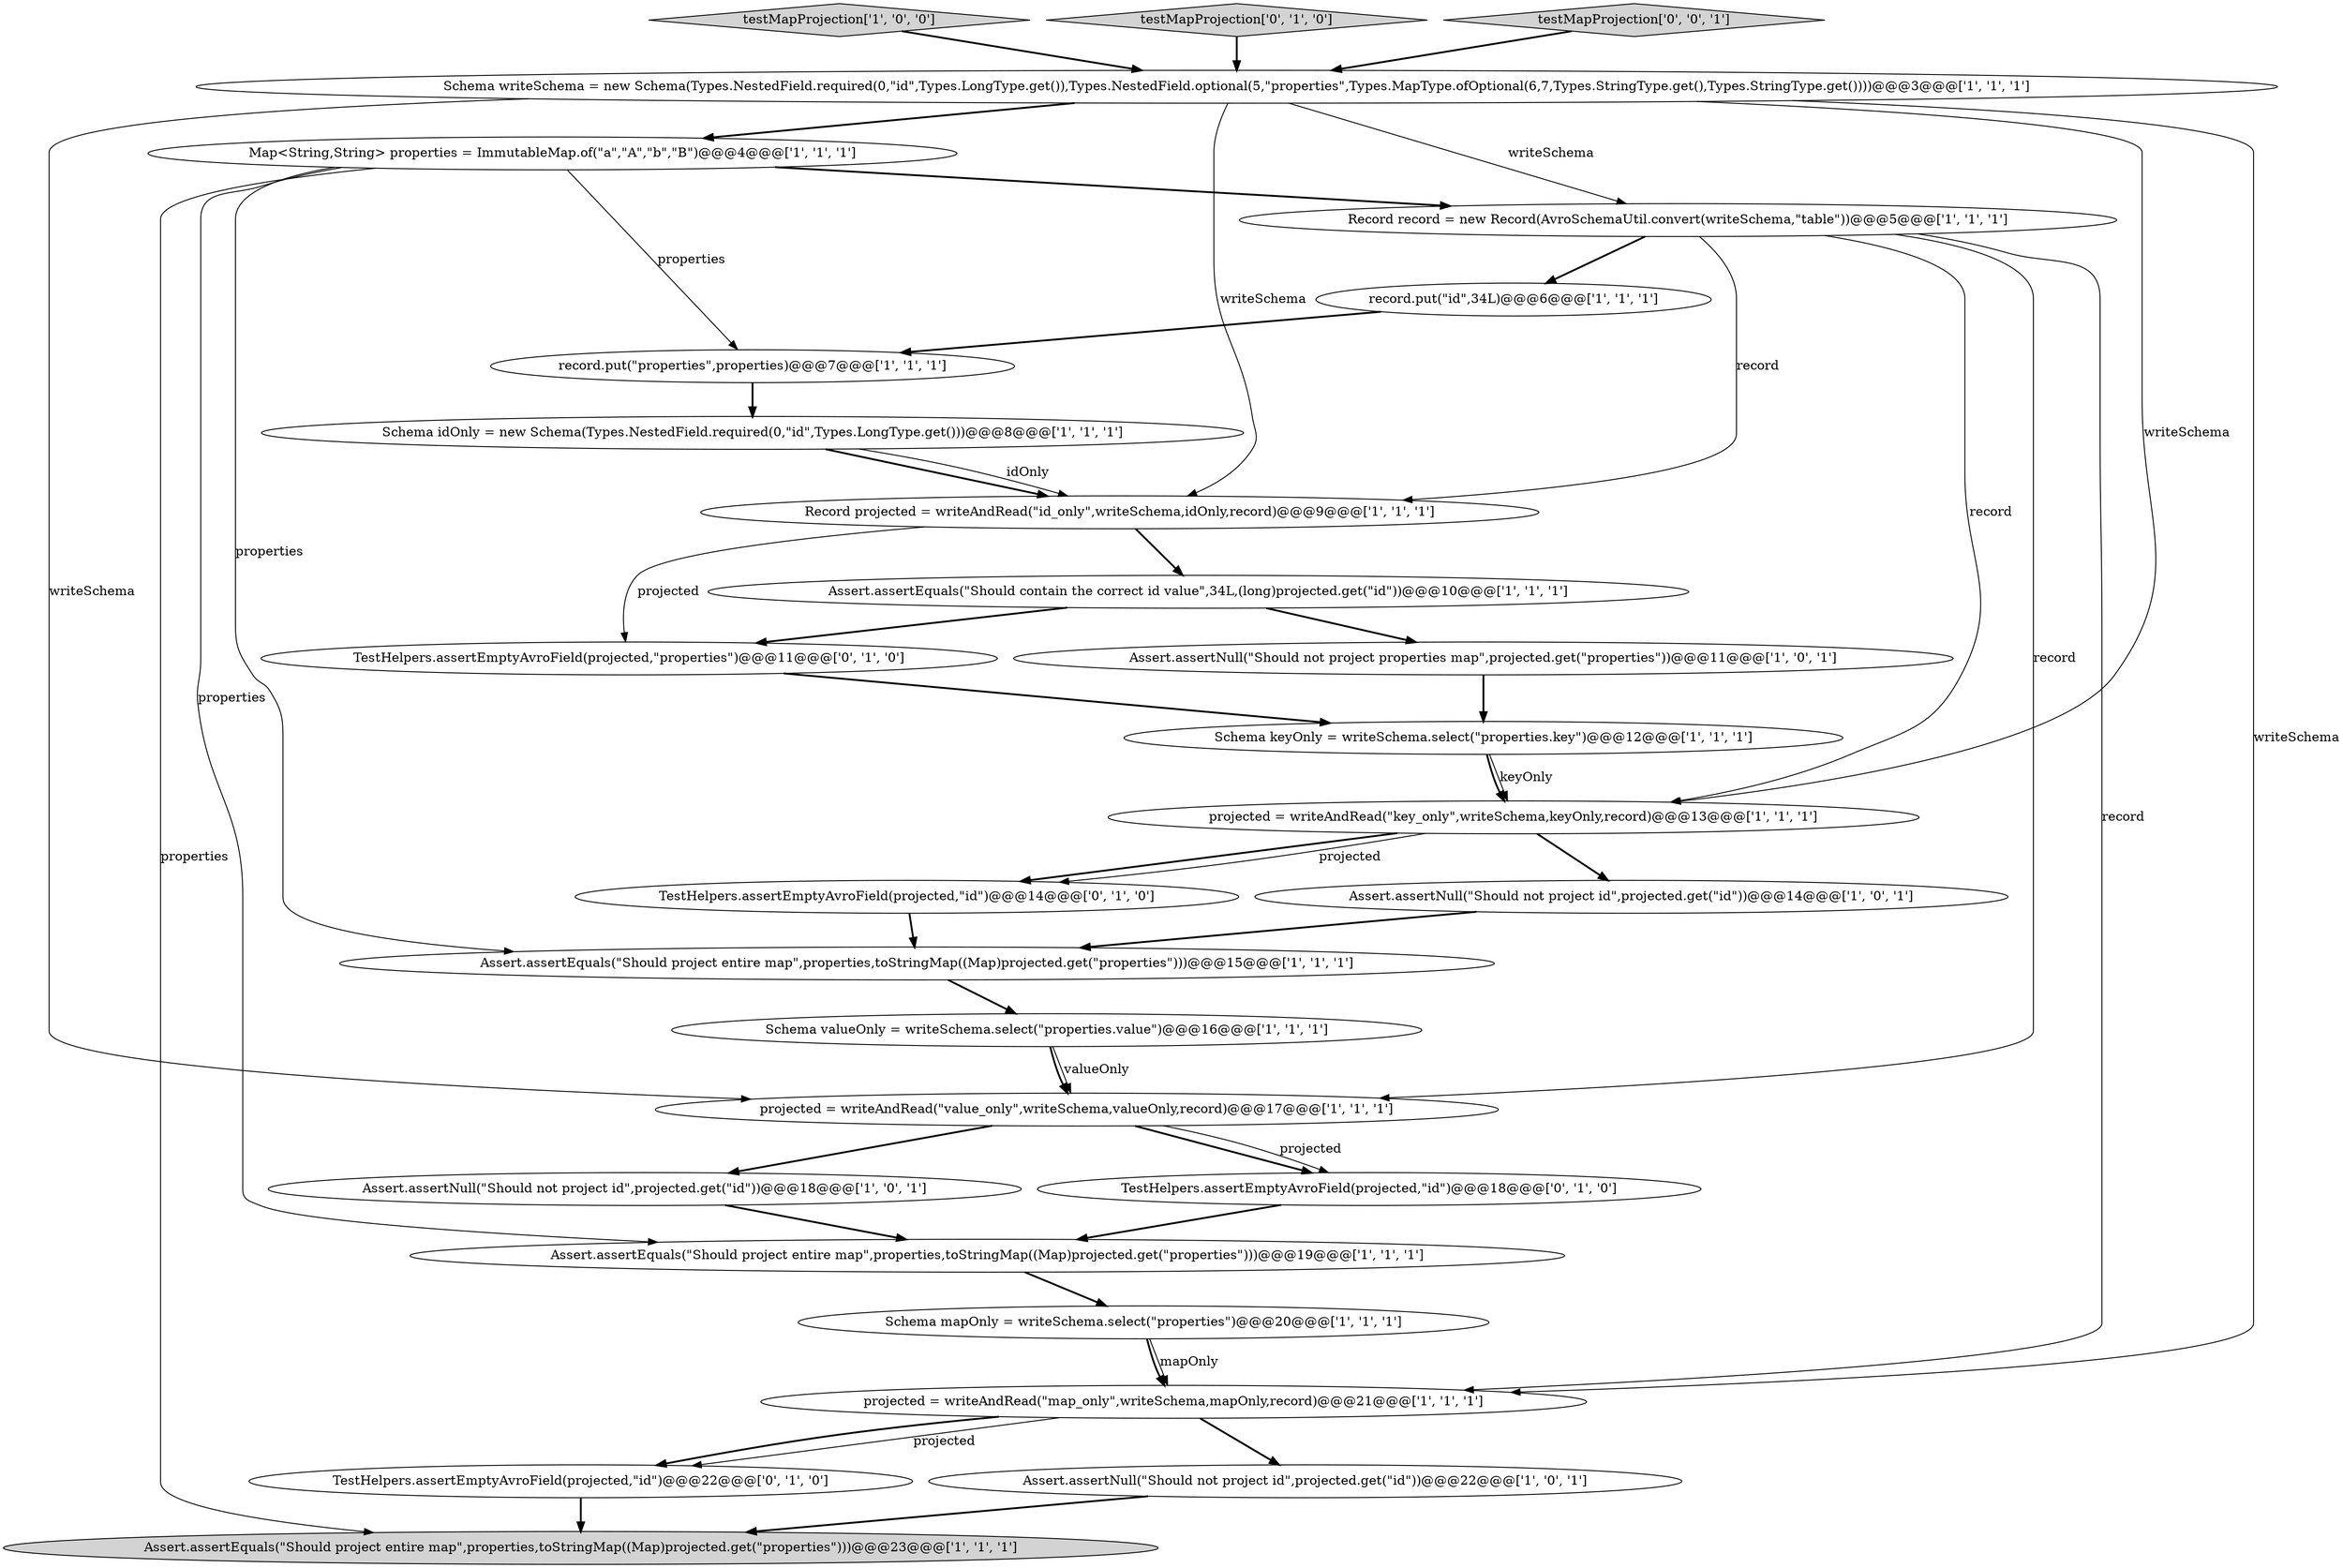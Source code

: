 digraph {
4 [style = filled, label = "Schema mapOnly = writeSchema.select(\"properties\")@@@20@@@['1', '1', '1']", fillcolor = white, shape = ellipse image = "AAA0AAABBB1BBB"];
2 [style = filled, label = "Schema writeSchema = new Schema(Types.NestedField.required(0,\"id\",Types.LongType.get()),Types.NestedField.optional(5,\"properties\",Types.MapType.ofOptional(6,7,Types.StringType.get(),Types.StringType.get())))@@@3@@@['1', '1', '1']", fillcolor = white, shape = ellipse image = "AAA0AAABBB1BBB"];
23 [style = filled, label = "TestHelpers.assertEmptyAvroField(projected,\"id\")@@@18@@@['0', '1', '0']", fillcolor = white, shape = ellipse image = "AAA0AAABBB2BBB"];
12 [style = filled, label = "Assert.assertEquals(\"Should contain the correct id value\",34L,(long)projected.get(\"id\"))@@@10@@@['1', '1', '1']", fillcolor = white, shape = ellipse image = "AAA0AAABBB1BBB"];
5 [style = filled, label = "record.put(\"properties\",properties)@@@7@@@['1', '1', '1']", fillcolor = white, shape = ellipse image = "AAA0AAABBB1BBB"];
16 [style = filled, label = "testMapProjection['1', '0', '0']", fillcolor = lightgray, shape = diamond image = "AAA0AAABBB1BBB"];
1 [style = filled, label = "Schema keyOnly = writeSchema.select(\"properties.key\")@@@12@@@['1', '1', '1']", fillcolor = white, shape = ellipse image = "AAA0AAABBB1BBB"];
11 [style = filled, label = "Assert.assertEquals(\"Should project entire map\",properties,toStringMap((Map)projected.get(\"properties\")))@@@15@@@['1', '1', '1']", fillcolor = white, shape = ellipse image = "AAA0AAABBB1BBB"];
14 [style = filled, label = "Assert.assertEquals(\"Should project entire map\",properties,toStringMap((Map)projected.get(\"properties\")))@@@19@@@['1', '1', '1']", fillcolor = white, shape = ellipse image = "AAA0AAABBB1BBB"];
0 [style = filled, label = "Schema idOnly = new Schema(Types.NestedField.required(0,\"id\",Types.LongType.get()))@@@8@@@['1', '1', '1']", fillcolor = white, shape = ellipse image = "AAA0AAABBB1BBB"];
17 [style = filled, label = "Assert.assertNull(\"Should not project id\",projected.get(\"id\"))@@@18@@@['1', '0', '1']", fillcolor = white, shape = ellipse image = "AAA0AAABBB1BBB"];
21 [style = filled, label = "Map<String,String> properties = ImmutableMap.of(\"a\",\"A\",\"b\",\"B\")@@@4@@@['1', '1', '1']", fillcolor = white, shape = ellipse image = "AAA0AAABBB1BBB"];
26 [style = filled, label = "TestHelpers.assertEmptyAvroField(projected,\"properties\")@@@11@@@['0', '1', '0']", fillcolor = white, shape = ellipse image = "AAA0AAABBB2BBB"];
3 [style = filled, label = "Assert.assertNull(\"Should not project id\",projected.get(\"id\"))@@@14@@@['1', '0', '1']", fillcolor = white, shape = ellipse image = "AAA0AAABBB1BBB"];
19 [style = filled, label = "projected = writeAndRead(\"key_only\",writeSchema,keyOnly,record)@@@13@@@['1', '1', '1']", fillcolor = white, shape = ellipse image = "AAA0AAABBB1BBB"];
13 [style = filled, label = "Record projected = writeAndRead(\"id_only\",writeSchema,idOnly,record)@@@9@@@['1', '1', '1']", fillcolor = white, shape = ellipse image = "AAA0AAABBB1BBB"];
25 [style = filled, label = "TestHelpers.assertEmptyAvroField(projected,\"id\")@@@14@@@['0', '1', '0']", fillcolor = white, shape = ellipse image = "AAA0AAABBB2BBB"];
18 [style = filled, label = "record.put(\"id\",34L)@@@6@@@['1', '1', '1']", fillcolor = white, shape = ellipse image = "AAA0AAABBB1BBB"];
15 [style = filled, label = "Assert.assertNull(\"Should not project id\",projected.get(\"id\"))@@@22@@@['1', '0', '1']", fillcolor = white, shape = ellipse image = "AAA0AAABBB1BBB"];
6 [style = filled, label = "Assert.assertNull(\"Should not project properties map\",projected.get(\"properties\"))@@@11@@@['1', '0', '1']", fillcolor = white, shape = ellipse image = "AAA0AAABBB1BBB"];
22 [style = filled, label = "testMapProjection['0', '1', '0']", fillcolor = lightgray, shape = diamond image = "AAA0AAABBB2BBB"];
7 [style = filled, label = "projected = writeAndRead(\"value_only\",writeSchema,valueOnly,record)@@@17@@@['1', '1', '1']", fillcolor = white, shape = ellipse image = "AAA0AAABBB1BBB"];
20 [style = filled, label = "projected = writeAndRead(\"map_only\",writeSchema,mapOnly,record)@@@21@@@['1', '1', '1']", fillcolor = white, shape = ellipse image = "AAA0AAABBB1BBB"];
24 [style = filled, label = "TestHelpers.assertEmptyAvroField(projected,\"id\")@@@22@@@['0', '1', '0']", fillcolor = white, shape = ellipse image = "AAA0AAABBB2BBB"];
8 [style = filled, label = "Assert.assertEquals(\"Should project entire map\",properties,toStringMap((Map)projected.get(\"properties\")))@@@23@@@['1', '1', '1']", fillcolor = lightgray, shape = ellipse image = "AAA0AAABBB1BBB"];
10 [style = filled, label = "Record record = new Record(AvroSchemaUtil.convert(writeSchema,\"table\"))@@@5@@@['1', '1', '1']", fillcolor = white, shape = ellipse image = "AAA0AAABBB1BBB"];
9 [style = filled, label = "Schema valueOnly = writeSchema.select(\"properties.value\")@@@16@@@['1', '1', '1']", fillcolor = white, shape = ellipse image = "AAA0AAABBB1BBB"];
27 [style = filled, label = "testMapProjection['0', '0', '1']", fillcolor = lightgray, shape = diamond image = "AAA0AAABBB3BBB"];
22->2 [style = bold, label=""];
19->3 [style = bold, label=""];
12->26 [style = bold, label=""];
7->23 [style = bold, label=""];
2->19 [style = solid, label="writeSchema"];
21->14 [style = solid, label="properties"];
9->7 [style = solid, label="valueOnly"];
2->13 [style = solid, label="writeSchema"];
3->11 [style = bold, label=""];
2->7 [style = solid, label="writeSchema"];
13->26 [style = solid, label="projected"];
1->19 [style = solid, label="keyOnly"];
20->15 [style = bold, label=""];
18->5 [style = bold, label=""];
11->9 [style = bold, label=""];
17->14 [style = bold, label=""];
10->13 [style = solid, label="record"];
0->13 [style = bold, label=""];
4->20 [style = bold, label=""];
21->10 [style = bold, label=""];
10->18 [style = bold, label=""];
25->11 [style = bold, label=""];
16->2 [style = bold, label=""];
7->23 [style = solid, label="projected"];
19->25 [style = bold, label=""];
13->12 [style = bold, label=""];
5->0 [style = bold, label=""];
10->19 [style = solid, label="record"];
19->25 [style = solid, label="projected"];
10->20 [style = solid, label="record"];
20->24 [style = solid, label="projected"];
26->1 [style = bold, label=""];
10->7 [style = solid, label="record"];
2->20 [style = solid, label="writeSchema"];
21->11 [style = solid, label="properties"];
1->19 [style = bold, label=""];
4->20 [style = solid, label="mapOnly"];
23->14 [style = bold, label=""];
20->24 [style = bold, label=""];
7->17 [style = bold, label=""];
21->5 [style = solid, label="properties"];
2->10 [style = solid, label="writeSchema"];
14->4 [style = bold, label=""];
24->8 [style = bold, label=""];
15->8 [style = bold, label=""];
21->8 [style = solid, label="properties"];
6->1 [style = bold, label=""];
2->21 [style = bold, label=""];
12->6 [style = bold, label=""];
27->2 [style = bold, label=""];
0->13 [style = solid, label="idOnly"];
9->7 [style = bold, label=""];
}
